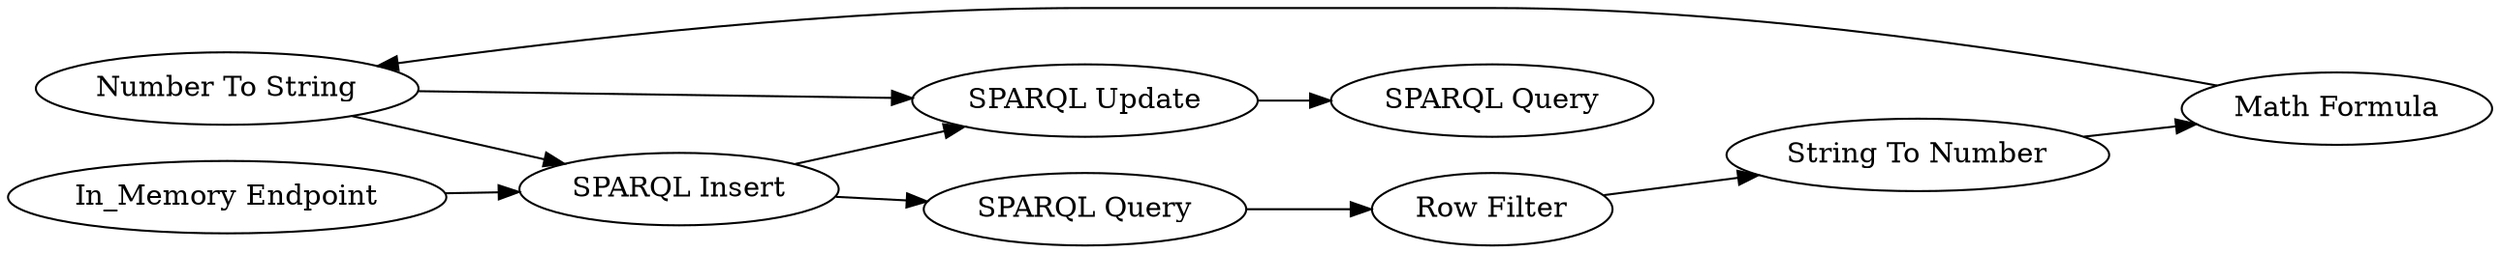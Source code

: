 digraph {
	9 [label="Table Creator"]
	11 [label="SPARQL Update"]
	12 [label="SPARQL Insert"]
	6 [label="Row Filter"]
	7 [label="Math Formula"]
	8 [label="String To Number"]
	9 [label="Number To String"]
	14 [label="In_Memory Endpoint"]
	18 [label="SPARQL Query"]
	19 [label="SPARQL Query"]
	6 -> 8
	7 -> 9
	8 -> 7
	9 -> 12
	11 -> 19
	12 -> 11
	12 -> 18
	9 -> 11
	14 -> 12
	18 -> 6
	rankdir=LR
}
